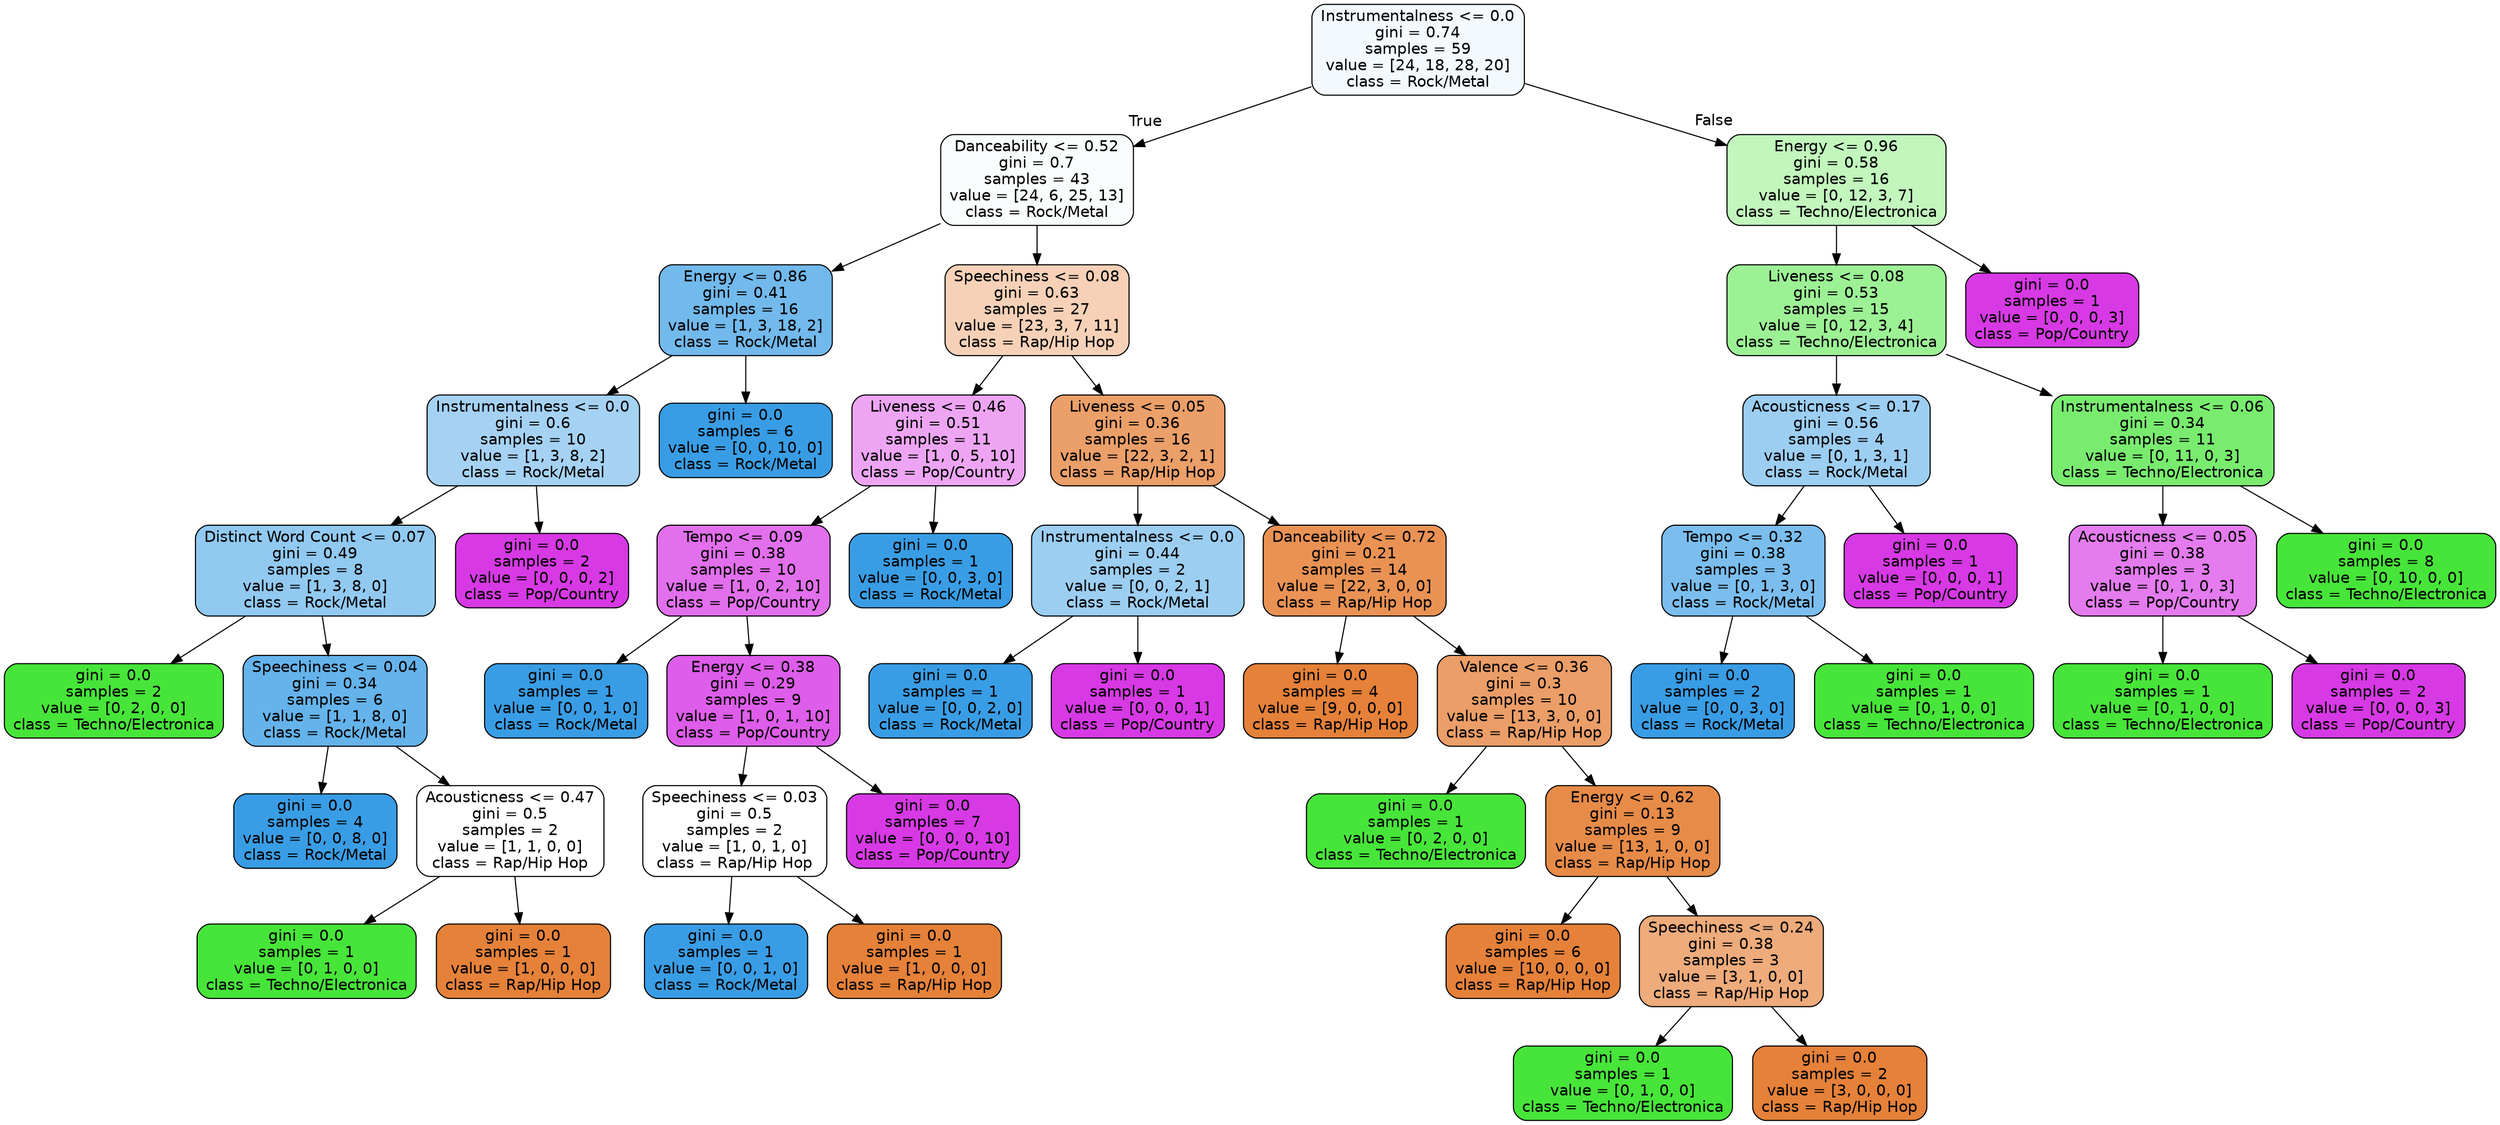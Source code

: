 digraph Tree {
node [shape=box, style="filled, rounded", color="black", fontname="helvetica"] ;
edge [fontname="helvetica"] ;
0 [label="Instrumentalness <= 0.0\ngini = 0.74\nsamples = 59\nvalue = [24, 18, 28, 20]\nclass = Rock/Metal", fillcolor="#f3f9fd"] ;
1 [label="Danceability <= 0.52\ngini = 0.7\nsamples = 43\nvalue = [24, 6, 25, 13]\nclass = Rock/Metal", fillcolor="#fafdfe"] ;
0 -> 1 [labeldistance=2.5, labelangle=45, headlabel="True"] ;
2 [label="Energy <= 0.86\ngini = 0.41\nsamples = 16\nvalue = [1, 3, 18, 2]\nclass = Rock/Metal", fillcolor="#72b9ec"] ;
1 -> 2 ;
3 [label="Instrumentalness <= 0.0\ngini = 0.6\nsamples = 10\nvalue = [1, 3, 8, 2]\nclass = Rock/Metal", fillcolor="#a5d2f3"] ;
2 -> 3 ;
4 [label="Distinct Word Count <= 0.07\ngini = 0.49\nsamples = 8\nvalue = [1, 3, 8, 0]\nclass = Rock/Metal", fillcolor="#91c9f1"] ;
3 -> 4 ;
5 [label="gini = 0.0\nsamples = 2\nvalue = [0, 2, 0, 0]\nclass = Techno/Electronica", fillcolor="#47e539"] ;
4 -> 5 ;
6 [label="Speechiness <= 0.04\ngini = 0.34\nsamples = 6\nvalue = [1, 1, 8, 0]\nclass = Rock/Metal", fillcolor="#65b3eb"] ;
4 -> 6 ;
7 [label="gini = 0.0\nsamples = 4\nvalue = [0, 0, 8, 0]\nclass = Rock/Metal", fillcolor="#399de5"] ;
6 -> 7 ;
8 [label="Acousticness <= 0.47\ngini = 0.5\nsamples = 2\nvalue = [1, 1, 0, 0]\nclass = Rap/Hip Hop", fillcolor="#ffffff"] ;
6 -> 8 ;
9 [label="gini = 0.0\nsamples = 1\nvalue = [0, 1, 0, 0]\nclass = Techno/Electronica", fillcolor="#47e539"] ;
8 -> 9 ;
10 [label="gini = 0.0\nsamples = 1\nvalue = [1, 0, 0, 0]\nclass = Rap/Hip Hop", fillcolor="#e58139"] ;
8 -> 10 ;
11 [label="gini = 0.0\nsamples = 2\nvalue = [0, 0, 0, 2]\nclass = Pop/Country", fillcolor="#d739e5"] ;
3 -> 11 ;
12 [label="gini = 0.0\nsamples = 6\nvalue = [0, 0, 10, 0]\nclass = Rock/Metal", fillcolor="#399de5"] ;
2 -> 12 ;
13 [label="Speechiness <= 0.08\ngini = 0.63\nsamples = 27\nvalue = [23, 3, 7, 11]\nclass = Rap/Hip Hop", fillcolor="#f6d1b7"] ;
1 -> 13 ;
14 [label="Liveness <= 0.46\ngini = 0.51\nsamples = 11\nvalue = [1, 0, 5, 10]\nclass = Pop/Country", fillcolor="#eda5f3"] ;
13 -> 14 ;
15 [label="Tempo <= 0.09\ngini = 0.38\nsamples = 10\nvalue = [1, 0, 2, 10]\nclass = Pop/Country", fillcolor="#e26fec"] ;
14 -> 15 ;
16 [label="gini = 0.0\nsamples = 1\nvalue = [0, 0, 1, 0]\nclass = Rock/Metal", fillcolor="#399de5"] ;
15 -> 16 ;
17 [label="Energy <= 0.38\ngini = 0.29\nsamples = 9\nvalue = [1, 0, 1, 10]\nclass = Pop/Country", fillcolor="#de5dea"] ;
15 -> 17 ;
18 [label="Speechiness <= 0.03\ngini = 0.5\nsamples = 2\nvalue = [1, 0, 1, 0]\nclass = Rap/Hip Hop", fillcolor="#ffffff"] ;
17 -> 18 ;
19 [label="gini = 0.0\nsamples = 1\nvalue = [0, 0, 1, 0]\nclass = Rock/Metal", fillcolor="#399de5"] ;
18 -> 19 ;
20 [label="gini = 0.0\nsamples = 1\nvalue = [1, 0, 0, 0]\nclass = Rap/Hip Hop", fillcolor="#e58139"] ;
18 -> 20 ;
21 [label="gini = 0.0\nsamples = 7\nvalue = [0, 0, 0, 10]\nclass = Pop/Country", fillcolor="#d739e5"] ;
17 -> 21 ;
22 [label="gini = 0.0\nsamples = 1\nvalue = [0, 0, 3, 0]\nclass = Rock/Metal", fillcolor="#399de5"] ;
14 -> 22 ;
23 [label="Liveness <= 0.05\ngini = 0.36\nsamples = 16\nvalue = [22, 3, 2, 1]\nclass = Rap/Hip Hop", fillcolor="#eb9f69"] ;
13 -> 23 ;
24 [label="Instrumentalness <= 0.0\ngini = 0.44\nsamples = 2\nvalue = [0, 0, 2, 1]\nclass = Rock/Metal", fillcolor="#9ccef2"] ;
23 -> 24 ;
25 [label="gini = 0.0\nsamples = 1\nvalue = [0, 0, 2, 0]\nclass = Rock/Metal", fillcolor="#399de5"] ;
24 -> 25 ;
26 [label="gini = 0.0\nsamples = 1\nvalue = [0, 0, 0, 1]\nclass = Pop/Country", fillcolor="#d739e5"] ;
24 -> 26 ;
27 [label="Danceability <= 0.72\ngini = 0.21\nsamples = 14\nvalue = [22, 3, 0, 0]\nclass = Rap/Hip Hop", fillcolor="#e99254"] ;
23 -> 27 ;
28 [label="gini = 0.0\nsamples = 4\nvalue = [9, 0, 0, 0]\nclass = Rap/Hip Hop", fillcolor="#e58139"] ;
27 -> 28 ;
29 [label="Valence <= 0.36\ngini = 0.3\nsamples = 10\nvalue = [13, 3, 0, 0]\nclass = Rap/Hip Hop", fillcolor="#eb9e67"] ;
27 -> 29 ;
30 [label="gini = 0.0\nsamples = 1\nvalue = [0, 2, 0, 0]\nclass = Techno/Electronica", fillcolor="#47e539"] ;
29 -> 30 ;
31 [label="Energy <= 0.62\ngini = 0.13\nsamples = 9\nvalue = [13, 1, 0, 0]\nclass = Rap/Hip Hop", fillcolor="#e78b48"] ;
29 -> 31 ;
32 [label="gini = 0.0\nsamples = 6\nvalue = [10, 0, 0, 0]\nclass = Rap/Hip Hop", fillcolor="#e58139"] ;
31 -> 32 ;
33 [label="Speechiness <= 0.24\ngini = 0.38\nsamples = 3\nvalue = [3, 1, 0, 0]\nclass = Rap/Hip Hop", fillcolor="#eeab7b"] ;
31 -> 33 ;
34 [label="gini = 0.0\nsamples = 1\nvalue = [0, 1, 0, 0]\nclass = Techno/Electronica", fillcolor="#47e539"] ;
33 -> 34 ;
35 [label="gini = 0.0\nsamples = 2\nvalue = [3, 0, 0, 0]\nclass = Rap/Hip Hop", fillcolor="#e58139"] ;
33 -> 35 ;
36 [label="Energy <= 0.96\ngini = 0.58\nsamples = 16\nvalue = [0, 12, 3, 7]\nclass = Techno/Electronica", fillcolor="#c2f6bd"] ;
0 -> 36 [labeldistance=2.5, labelangle=-45, headlabel="False"] ;
37 [label="Liveness <= 0.08\ngini = 0.53\nsamples = 15\nvalue = [0, 12, 3, 4]\nclass = Techno/Electronica", fillcolor="#9df195"] ;
36 -> 37 ;
38 [label="Acousticness <= 0.17\ngini = 0.56\nsamples = 4\nvalue = [0, 1, 3, 1]\nclass = Rock/Metal", fillcolor="#9ccef2"] ;
37 -> 38 ;
39 [label="Tempo <= 0.32\ngini = 0.38\nsamples = 3\nvalue = [0, 1, 3, 0]\nclass = Rock/Metal", fillcolor="#7bbeee"] ;
38 -> 39 ;
40 [label="gini = 0.0\nsamples = 2\nvalue = [0, 0, 3, 0]\nclass = Rock/Metal", fillcolor="#399de5"] ;
39 -> 40 ;
41 [label="gini = 0.0\nsamples = 1\nvalue = [0, 1, 0, 0]\nclass = Techno/Electronica", fillcolor="#47e539"] ;
39 -> 41 ;
42 [label="gini = 0.0\nsamples = 1\nvalue = [0, 0, 0, 1]\nclass = Pop/Country", fillcolor="#d739e5"] ;
38 -> 42 ;
43 [label="Instrumentalness <= 0.06\ngini = 0.34\nsamples = 11\nvalue = [0, 11, 0, 3]\nclass = Techno/Electronica", fillcolor="#79ec6f"] ;
37 -> 43 ;
44 [label="Acousticness <= 0.05\ngini = 0.38\nsamples = 3\nvalue = [0, 1, 0, 3]\nclass = Pop/Country", fillcolor="#e47bee"] ;
43 -> 44 ;
45 [label="gini = 0.0\nsamples = 1\nvalue = [0, 1, 0, 0]\nclass = Techno/Electronica", fillcolor="#47e539"] ;
44 -> 45 ;
46 [label="gini = 0.0\nsamples = 2\nvalue = [0, 0, 0, 3]\nclass = Pop/Country", fillcolor="#d739e5"] ;
44 -> 46 ;
47 [label="gini = 0.0\nsamples = 8\nvalue = [0, 10, 0, 0]\nclass = Techno/Electronica", fillcolor="#47e539"] ;
43 -> 47 ;
48 [label="gini = 0.0\nsamples = 1\nvalue = [0, 0, 0, 3]\nclass = Pop/Country", fillcolor="#d739e5"] ;
36 -> 48 ;
}